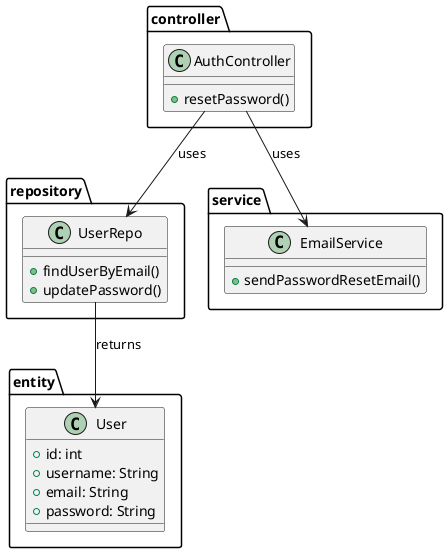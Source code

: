 ; filepath: /home/slightlywind/Repositories/Legacy/SWD392/class_diagrams/reset_password.puml
@startuml
package controller {
    class AuthController {
        +resetPassword()
    }
}

package repository {
    class UserRepo {
        +findUserByEmail()
        +updatePassword()
    }
}

package service {
    class EmailService {
        +sendPasswordResetEmail()
    }
}

package entity {
    class User {
        +id: int
        +username: String
        +email: String
        +password: String
    }
}

AuthController --> UserRepo : uses
AuthController --> EmailService : uses
UserRepo --> User : returns
@enduml
